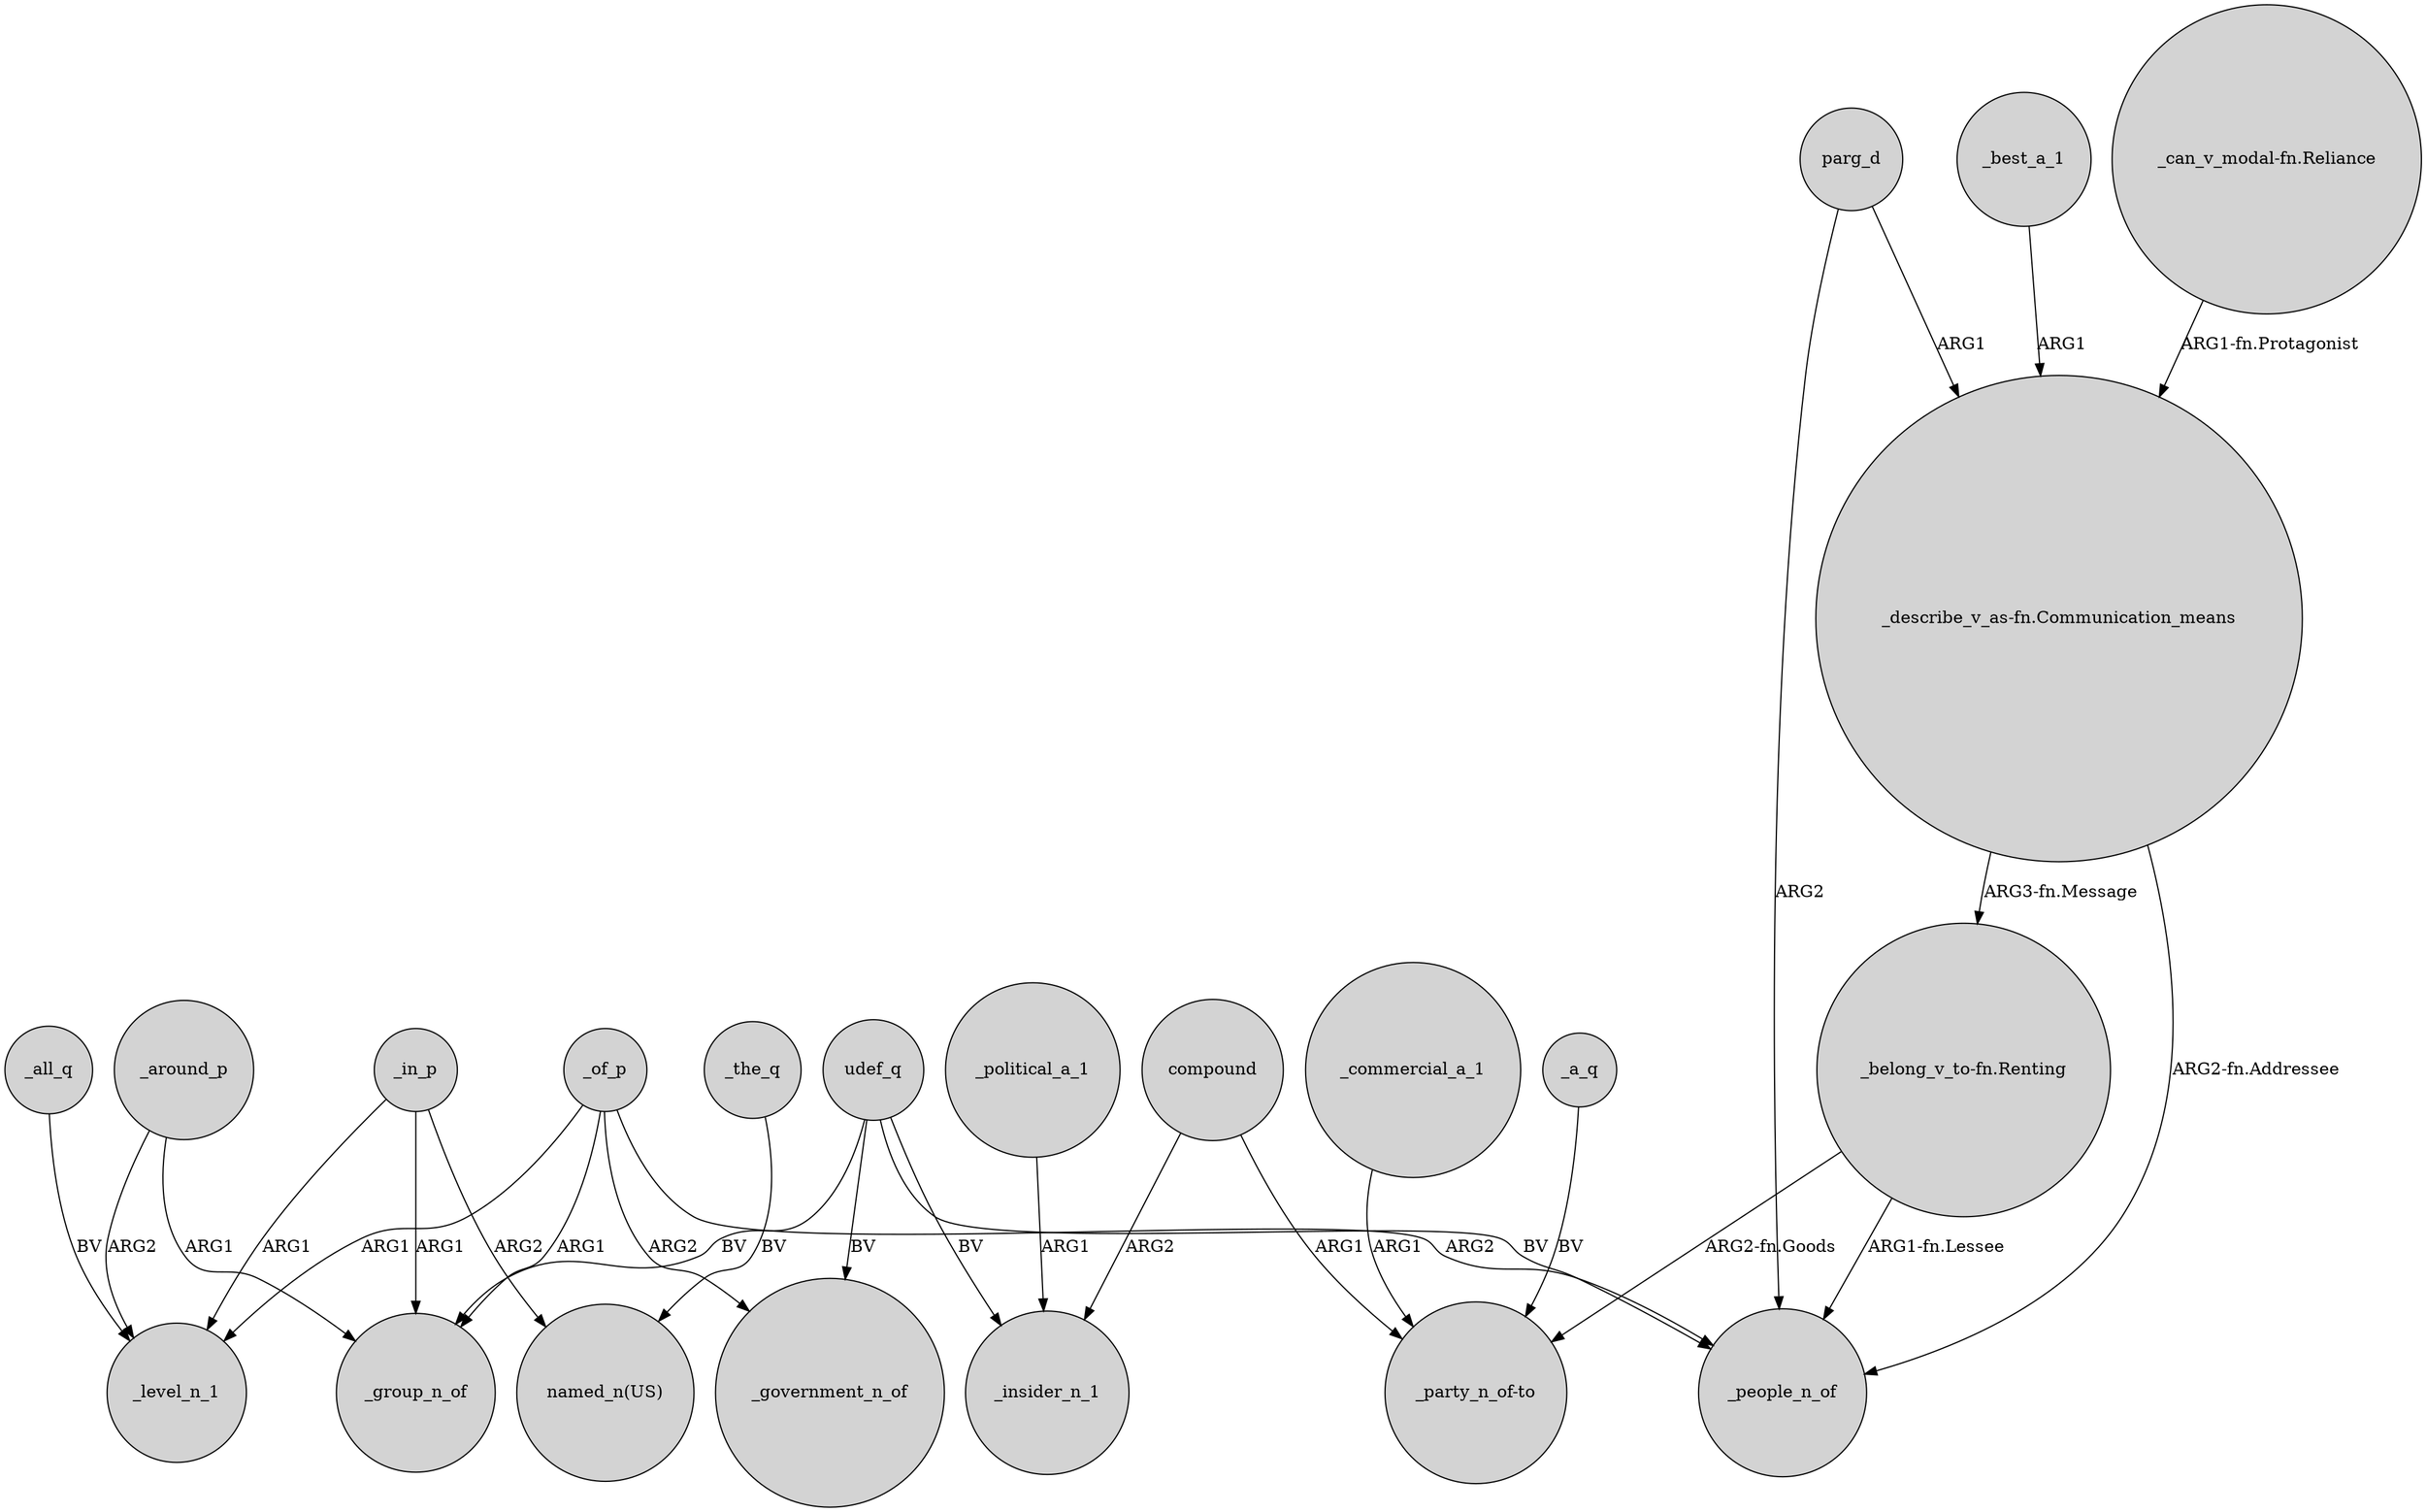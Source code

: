 digraph {
	node [shape=circle style=filled]
	udef_q -> _people_n_of [label=BV]
	_of_p -> _level_n_1 [label=ARG1]
	"_belong_v_to-fn.Renting" -> "_party_n_of-to" [label="ARG2-fn.Goods"]
	_around_p -> _group_n_of [label=ARG1]
	udef_q -> _group_n_of [label=BV]
	"_belong_v_to-fn.Renting" -> _people_n_of [label="ARG1-fn.Lessee"]
	udef_q -> _government_n_of [label=BV]
	_in_p -> "named_n(US)" [label=ARG2]
	_the_q -> "named_n(US)" [label=BV]
	_all_q -> _level_n_1 [label=BV]
	parg_d -> _people_n_of [label=ARG2]
	udef_q -> _insider_n_1 [label=BV]
	_political_a_1 -> _insider_n_1 [label=ARG1]
	_a_q -> "_party_n_of-to" [label=BV]
	_around_p -> _level_n_1 [label=ARG2]
	_of_p -> _people_n_of [label=ARG2]
	"_describe_v_as-fn.Communication_means" -> "_belong_v_to-fn.Renting" [label="ARG3-fn.Message"]
	"_can_v_modal-fn.Reliance" -> "_describe_v_as-fn.Communication_means" [label="ARG1-fn.Protagonist"]
	_in_p -> _group_n_of [label=ARG1]
	_best_a_1 -> "_describe_v_as-fn.Communication_means" [label=ARG1]
	_commercial_a_1 -> "_party_n_of-to" [label=ARG1]
	compound -> "_party_n_of-to" [label=ARG1]
	parg_d -> "_describe_v_as-fn.Communication_means" [label=ARG1]
	_of_p -> _government_n_of [label=ARG2]
	"_describe_v_as-fn.Communication_means" -> _people_n_of [label="ARG2-fn.Addressee"]
	_in_p -> _level_n_1 [label=ARG1]
	compound -> _insider_n_1 [label=ARG2]
	_of_p -> _group_n_of [label=ARG1]
}
